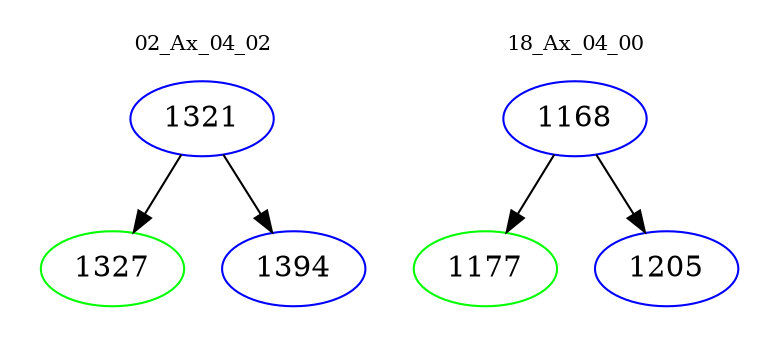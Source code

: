 digraph{
subgraph cluster_0 {
color = white
label = "02_Ax_04_02";
fontsize=10;
T0_1321 [label="1321", color="blue"]
T0_1321 -> T0_1327 [color="black"]
T0_1327 [label="1327", color="green"]
T0_1321 -> T0_1394 [color="black"]
T0_1394 [label="1394", color="blue"]
}
subgraph cluster_1 {
color = white
label = "18_Ax_04_00";
fontsize=10;
T1_1168 [label="1168", color="blue"]
T1_1168 -> T1_1177 [color="black"]
T1_1177 [label="1177", color="green"]
T1_1168 -> T1_1205 [color="black"]
T1_1205 [label="1205", color="blue"]
}
}
